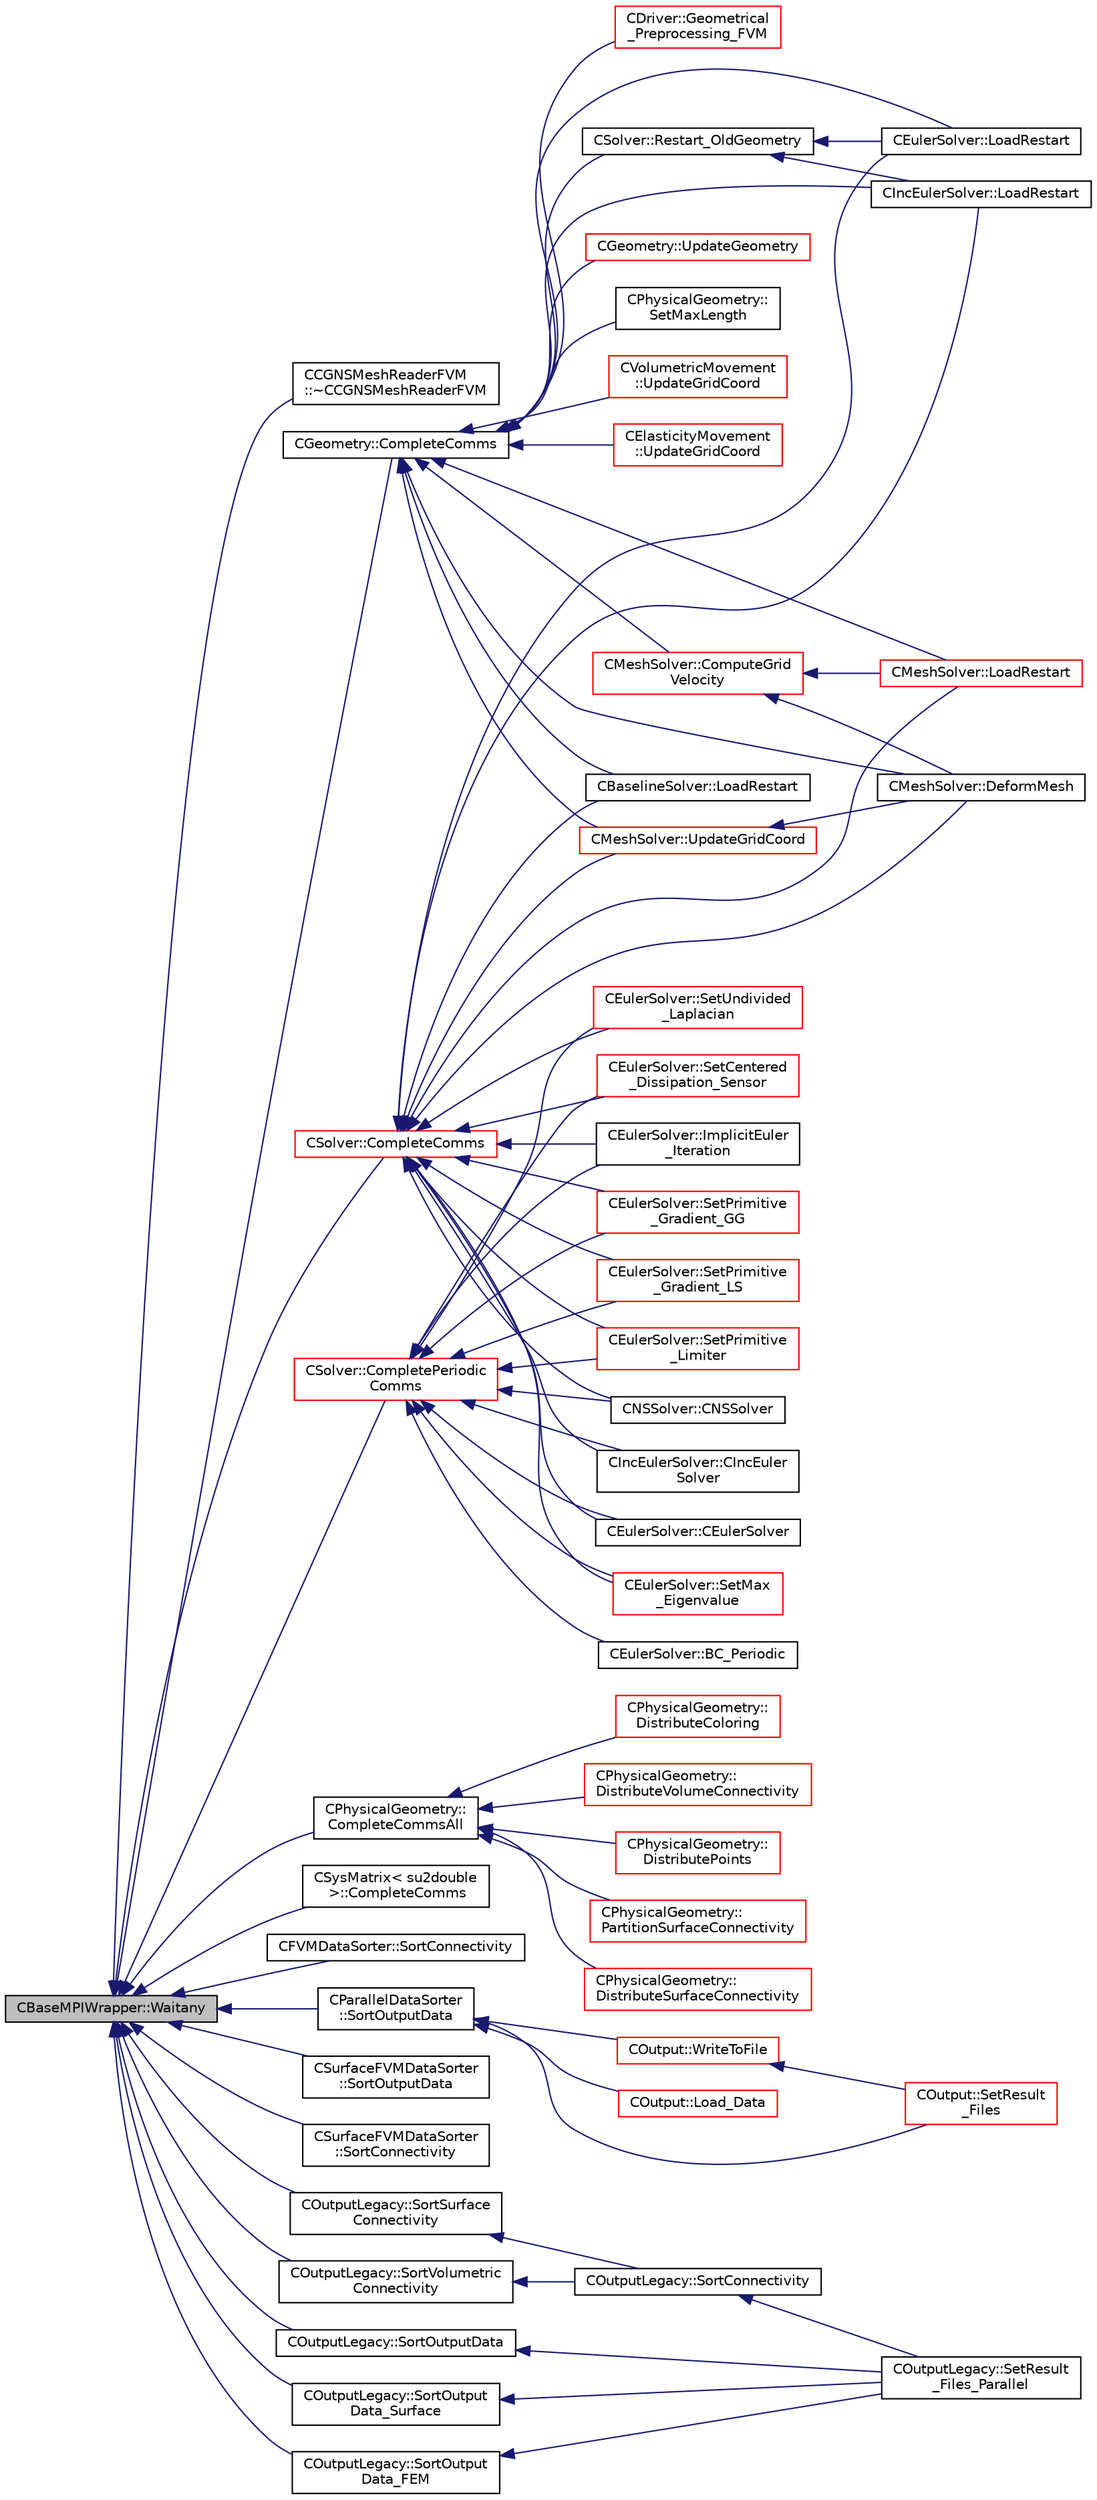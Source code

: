 digraph "CBaseMPIWrapper::Waitany"
{
  edge [fontname="Helvetica",fontsize="10",labelfontname="Helvetica",labelfontsize="10"];
  node [fontname="Helvetica",fontsize="10",shape=record];
  rankdir="LR";
  Node3080 [label="CBaseMPIWrapper::Waitany",height=0.2,width=0.4,color="black", fillcolor="grey75", style="filled", fontcolor="black"];
  Node3080 -> Node3081 [dir="back",color="midnightblue",fontsize="10",style="solid",fontname="Helvetica"];
  Node3081 [label="CCGNSMeshReaderFVM\l::~CCGNSMeshReaderFVM",height=0.2,width=0.4,color="black", fillcolor="white", style="filled",URL="$class_c_c_g_n_s_mesh_reader_f_v_m.html#ad13465cb3781f7d99c3f55289cd0ec1b",tooltip="Destructor of the CCGNSMeshReaderFVM class. "];
  Node3080 -> Node3082 [dir="back",color="midnightblue",fontsize="10",style="solid",fontname="Helvetica"];
  Node3082 [label="CGeometry::CompleteComms",height=0.2,width=0.4,color="black", fillcolor="white", style="filled",URL="$class_c_geometry.html#a18d2f0e3a00218eef232cd75029bc53e",tooltip="Routine to complete the set of non-blocking communications launched by InitiateComms() and unpacking ..."];
  Node3082 -> Node3083 [dir="back",color="midnightblue",fontsize="10",style="solid",fontname="Helvetica"];
  Node3083 [label="CGeometry::UpdateGeometry",height=0.2,width=0.4,color="red", fillcolor="white", style="filled",URL="$class_c_geometry.html#a19a4ef04ee51e37dc80cebf429e71a55",tooltip="Update the multi-grid structure and the wall-distance. "];
  Node3082 -> Node3095 [dir="back",color="midnightblue",fontsize="10",style="solid",fontname="Helvetica"];
  Node3095 [label="CPhysicalGeometry::\lSetMaxLength",height=0.2,width=0.4,color="black", fillcolor="white", style="filled",URL="$class_c_physical_geometry.html#a2b4568d0c08c7035c9ad4b07c4561b2c",tooltip="Set the maximum cell-center to cell-center distance for CVs. "];
  Node3082 -> Node3096 [dir="back",color="midnightblue",fontsize="10",style="solid",fontname="Helvetica"];
  Node3096 [label="CVolumetricMovement\l::UpdateGridCoord",height=0.2,width=0.4,color="red", fillcolor="white", style="filled",URL="$class_c_volumetric_movement.html#aad474762b9f95bb5c867fe33fdb4efba",tooltip="Update the value of the coordinates after the grid movement. "];
  Node3082 -> Node3119 [dir="back",color="midnightblue",fontsize="10",style="solid",fontname="Helvetica"];
  Node3119 [label="CElasticityMovement\l::UpdateGridCoord",height=0.2,width=0.4,color="red", fillcolor="white", style="filled",URL="$class_c_elasticity_movement.html#ae7d22e0f0d88bdc3be317d46f90c52d7",tooltip="Update the value of the coordinates after the grid movement. "];
  Node3082 -> Node3121 [dir="back",color="midnightblue",fontsize="10",style="solid",fontname="Helvetica"];
  Node3121 [label="CDriver::Geometrical\l_Preprocessing_FVM",height=0.2,width=0.4,color="red", fillcolor="white", style="filled",URL="$class_c_driver.html#a2007d2233a2d935a90140499ec4822a4",tooltip="Geometrical_Preprocessing_FVM. "];
  Node3082 -> Node3123 [dir="back",color="midnightblue",fontsize="10",style="solid",fontname="Helvetica"];
  Node3123 [label="CEulerSolver::LoadRestart",height=0.2,width=0.4,color="black", fillcolor="white", style="filled",URL="$class_c_euler_solver.html#a463d0854ec9cfb4a277794df9329ebae",tooltip="Load a solution from a restart file. "];
  Node3082 -> Node3124 [dir="back",color="midnightblue",fontsize="10",style="solid",fontname="Helvetica"];
  Node3124 [label="CIncEulerSolver::LoadRestart",height=0.2,width=0.4,color="black", fillcolor="white", style="filled",URL="$class_c_inc_euler_solver.html#aa4c572590c60bbc0f3db269eb55ea12f",tooltip="Load a solution from a restart file. "];
  Node3082 -> Node3125 [dir="back",color="midnightblue",fontsize="10",style="solid",fontname="Helvetica"];
  Node3125 [label="CSolver::Restart_OldGeometry",height=0.2,width=0.4,color="black", fillcolor="white", style="filled",URL="$class_c_solver.html#a5a2c57500290322ac02752f98fa1f163",tooltip="Load the geometries at the previous time states n and nM1. "];
  Node3125 -> Node3123 [dir="back",color="midnightblue",fontsize="10",style="solid",fontname="Helvetica"];
  Node3125 -> Node3124 [dir="back",color="midnightblue",fontsize="10",style="solid",fontname="Helvetica"];
  Node3082 -> Node3126 [dir="back",color="midnightblue",fontsize="10",style="solid",fontname="Helvetica"];
  Node3126 [label="CBaselineSolver::LoadRestart",height=0.2,width=0.4,color="black", fillcolor="white", style="filled",URL="$class_c_baseline_solver.html#acb5f7a5211dcf8ba4337e9b251024553",tooltip="Load a solution from a restart file. "];
  Node3082 -> Node3127 [dir="back",color="midnightblue",fontsize="10",style="solid",fontname="Helvetica"];
  Node3127 [label="CMeshSolver::DeformMesh",height=0.2,width=0.4,color="black", fillcolor="white", style="filled",URL="$class_c_mesh_solver.html#a9f95488da182ba844e5ea3cd0d613399",tooltip="Grid deformation using the linear elasticity equations. "];
  Node3082 -> Node3128 [dir="back",color="midnightblue",fontsize="10",style="solid",fontname="Helvetica"];
  Node3128 [label="CMeshSolver::UpdateGridCoord",height=0.2,width=0.4,color="red", fillcolor="white", style="filled",URL="$class_c_mesh_solver.html#a2bec69d4296fc697955ebfff9d899971",tooltip="Update the value of the coordinates after the grid movement. "];
  Node3128 -> Node3127 [dir="back",color="midnightblue",fontsize="10",style="solid",fontname="Helvetica"];
  Node3082 -> Node3130 [dir="back",color="midnightblue",fontsize="10",style="solid",fontname="Helvetica"];
  Node3130 [label="CMeshSolver::ComputeGrid\lVelocity",height=0.2,width=0.4,color="red", fillcolor="white", style="filled",URL="$class_c_mesh_solver.html#af8ed30c05a9adae36d8b41a88a53a448",tooltip="Compute the grid velocity form the displacements of the mesh. "];
  Node3130 -> Node3127 [dir="back",color="midnightblue",fontsize="10",style="solid",fontname="Helvetica"];
  Node3130 -> Node3131 [dir="back",color="midnightblue",fontsize="10",style="solid",fontname="Helvetica"];
  Node3131 [label="CMeshSolver::LoadRestart",height=0.2,width=0.4,color="red", fillcolor="white", style="filled",URL="$class_c_mesh_solver.html#a158c64de91317d7570e7192493fe0a19",tooltip="Load a solution from a restart file. "];
  Node3082 -> Node3131 [dir="back",color="midnightblue",fontsize="10",style="solid",fontname="Helvetica"];
  Node3080 -> Node3132 [dir="back",color="midnightblue",fontsize="10",style="solid",fontname="Helvetica"];
  Node3132 [label="CPhysicalGeometry::\lCompleteCommsAll",height=0.2,width=0.4,color="black", fillcolor="white", style="filled",URL="$class_c_physical_geometry.html#af4280607f8bcb8feaff6daba48a9e686",tooltip="Routine to complete the set of non-blocking communications launched with InitiateComms() with MPI_Wai..."];
  Node3132 -> Node3133 [dir="back",color="midnightblue",fontsize="10",style="solid",fontname="Helvetica"];
  Node3133 [label="CPhysicalGeometry::\lDistributeColoring",height=0.2,width=0.4,color="red", fillcolor="white", style="filled",URL="$class_c_physical_geometry.html#a62179e920f6a9f5e5f9e687ca41c4a63",tooltip="Distributes the coloring from ParMETIS so that each rank has complete information about the local gri..."];
  Node3132 -> Node3135 [dir="back",color="midnightblue",fontsize="10",style="solid",fontname="Helvetica"];
  Node3135 [label="CPhysicalGeometry::\lDistributeVolumeConnectivity",height=0.2,width=0.4,color="red", fillcolor="white", style="filled",URL="$class_c_physical_geometry.html#a6bfe516633384c6a52fc2ac0a570217f",tooltip="Distribute the connectivity for a single volume element type across all ranks based on a ParMETIS col..."];
  Node3132 -> Node3136 [dir="back",color="midnightblue",fontsize="10",style="solid",fontname="Helvetica"];
  Node3136 [label="CPhysicalGeometry::\lDistributePoints",height=0.2,width=0.4,color="red", fillcolor="white", style="filled",URL="$class_c_physical_geometry.html#a1657020a6334a6be8770a8d3b3fccbad",tooltip="Distribute the grid points, including ghost points, across all ranks based on a ParMETIS coloring..."];
  Node3132 -> Node3137 [dir="back",color="midnightblue",fontsize="10",style="solid",fontname="Helvetica"];
  Node3137 [label="CPhysicalGeometry::\lPartitionSurfaceConnectivity",height=0.2,width=0.4,color="red", fillcolor="white", style="filled",URL="$class_c_physical_geometry.html#abb92b4ce2bf3bf4448180558a1dee85a",tooltip="Partition the marker connectivity held on the master rank according to a linear partitioning. "];
  Node3132 -> Node3138 [dir="back",color="midnightblue",fontsize="10",style="solid",fontname="Helvetica"];
  Node3138 [label="CPhysicalGeometry::\lDistributeSurfaceConnectivity",height=0.2,width=0.4,color="red", fillcolor="white", style="filled",URL="$class_c_physical_geometry.html#ab129d8da80848e89b8e97e309f4c1bc0",tooltip="Distribute the connectivity for a single surface element type in all markers across all ranks based o..."];
  Node3080 -> Node3139 [dir="back",color="midnightblue",fontsize="10",style="solid",fontname="Helvetica"];
  Node3139 [label="CSysMatrix\< su2double\l \>::CompleteComms",height=0.2,width=0.4,color="black", fillcolor="white", style="filled",URL="$class_c_sys_matrix.html#a0d93fb3211183a67dff584635e9d8547",tooltip="Routine to complete the set of non-blocking communications launched by InitiateComms() and unpacking ..."];
  Node3080 -> Node3140 [dir="back",color="midnightblue",fontsize="10",style="solid",fontname="Helvetica"];
  Node3140 [label="CFVMDataSorter::SortConnectivity",height=0.2,width=0.4,color="black", fillcolor="white", style="filled",URL="$class_c_f_v_m_data_sorter.html#a0a1b263a6fddcf58bd0cff475f5db975",tooltip="Sort the connectivities (volume and surface) into data structures used for output file writing..."];
  Node3080 -> Node3141 [dir="back",color="midnightblue",fontsize="10",style="solid",fontname="Helvetica"];
  Node3141 [label="CParallelDataSorter\l::SortOutputData",height=0.2,width=0.4,color="black", fillcolor="white", style="filled",URL="$class_c_parallel_data_sorter.html#a44dd56ef2671d15e21eacf3fda758a83",tooltip="Sort the output data for each grid node into a linear partitioning across all processors. "];
  Node3141 -> Node3142 [dir="back",color="midnightblue",fontsize="10",style="solid",fontname="Helvetica"];
  Node3142 [label="COutput::Load_Data",height=0.2,width=0.4,color="red", fillcolor="white", style="filled",URL="$class_c_output.html#a0f77a2ee7a1c28591fd733bbe95951e7",tooltip="Load the data from the solvers into the data sorters and sort it for the linear partitioning. "];
  Node3141 -> Node3147 [dir="back",color="midnightblue",fontsize="10",style="solid",fontname="Helvetica"];
  Node3147 [label="COutput::WriteToFile",height=0.2,width=0.4,color="red", fillcolor="white", style="filled",URL="$class_c_output.html#af8fba1a012ec9464eb70e45d0bade78a",tooltip="Allocates the appropriate file writer based on the chosen format and writes sorted data to file..."];
  Node3147 -> Node3148 [dir="back",color="midnightblue",fontsize="10",style="solid",fontname="Helvetica"];
  Node3148 [label="COutput::SetResult\l_Files",height=0.2,width=0.4,color="red", fillcolor="white", style="filled",URL="$class_c_output.html#a8cae0e94e8769f55d5865df600acbc2f",tooltip="Loop through all requested output files and write the volume output data. "];
  Node3141 -> Node3148 [dir="back",color="midnightblue",fontsize="10",style="solid",fontname="Helvetica"];
  Node3080 -> Node3156 [dir="back",color="midnightblue",fontsize="10",style="solid",fontname="Helvetica"];
  Node3156 [label="CSurfaceFVMDataSorter\l::SortOutputData",height=0.2,width=0.4,color="black", fillcolor="white", style="filled",URL="$class_c_surface_f_v_m_data_sorter.html#a4b8538d5b9c3afd3633110881498405f",tooltip="Sort the output data for each grid node into a linear partitioning across all processors. "];
  Node3080 -> Node3157 [dir="back",color="midnightblue",fontsize="10",style="solid",fontname="Helvetica"];
  Node3157 [label="CSurfaceFVMDataSorter\l::SortConnectivity",height=0.2,width=0.4,color="black", fillcolor="white", style="filled",URL="$class_c_surface_f_v_m_data_sorter.html#ad3324697df87ddab2cc804157b844591",tooltip="Sort the connectivities (volume and surface) into data structures used for output file writing..."];
  Node3080 -> Node3158 [dir="back",color="midnightblue",fontsize="10",style="solid",fontname="Helvetica"];
  Node3158 [label="COutputLegacy::SortVolumetric\lConnectivity",height=0.2,width=0.4,color="black", fillcolor="white", style="filled",URL="$class_c_output_legacy.html#a6cdafc6802c64729cbf7c8ac73cfff12",tooltip="Sort the connectivity for a single volume element type into a linear partitioning across all processo..."];
  Node3158 -> Node3159 [dir="back",color="midnightblue",fontsize="10",style="solid",fontname="Helvetica"];
  Node3159 [label="COutputLegacy::SortConnectivity",height=0.2,width=0.4,color="black", fillcolor="white", style="filled",URL="$class_c_output_legacy.html#af4fb758e9fa66d19847d369f45fa888c",tooltip="Sort the connectivities (volume and surface) into data structures used for output file writing..."];
  Node3159 -> Node3160 [dir="back",color="midnightblue",fontsize="10",style="solid",fontname="Helvetica"];
  Node3160 [label="COutputLegacy::SetResult\l_Files_Parallel",height=0.2,width=0.4,color="black", fillcolor="white", style="filled",URL="$class_c_output_legacy.html#a9e7832982d8237df4df455b027fd203b",tooltip="Writes and organizes the all the output files, except the history one, for parallel computations..."];
  Node3080 -> Node3161 [dir="back",color="midnightblue",fontsize="10",style="solid",fontname="Helvetica"];
  Node3161 [label="COutputLegacy::SortSurface\lConnectivity",height=0.2,width=0.4,color="black", fillcolor="white", style="filled",URL="$class_c_output_legacy.html#aec9ba1efa4f3a3eb8be0be04f5ca5a60",tooltip="Sort the connectivity for a single surface element type into a linear partitioning across all process..."];
  Node3161 -> Node3159 [dir="back",color="midnightblue",fontsize="10",style="solid",fontname="Helvetica"];
  Node3080 -> Node3162 [dir="back",color="midnightblue",fontsize="10",style="solid",fontname="Helvetica"];
  Node3162 [label="COutputLegacy::SortOutputData",height=0.2,width=0.4,color="black", fillcolor="white", style="filled",URL="$class_c_output_legacy.html#a8b91f6a8dd305c437fd71cf4b5c5a78c",tooltip="Sort the output data for each grid node into a linear partitioning across all processors. "];
  Node3162 -> Node3160 [dir="back",color="midnightblue",fontsize="10",style="solid",fontname="Helvetica"];
  Node3080 -> Node3163 [dir="back",color="midnightblue",fontsize="10",style="solid",fontname="Helvetica"];
  Node3163 [label="COutputLegacy::SortOutput\lData_Surface",height=0.2,width=0.4,color="black", fillcolor="white", style="filled",URL="$class_c_output_legacy.html#a5c23eeb86aa98254ef9e083a967dd9d3",tooltip="Sort the surface output data for each grid node into a linear partitioning across all processors..."];
  Node3163 -> Node3160 [dir="back",color="midnightblue",fontsize="10",style="solid",fontname="Helvetica"];
  Node3080 -> Node3164 [dir="back",color="midnightblue",fontsize="10",style="solid",fontname="Helvetica"];
  Node3164 [label="COutputLegacy::SortOutput\lData_FEM",height=0.2,width=0.4,color="black", fillcolor="white", style="filled",URL="$class_c_output_legacy.html#ae7161dbd0f6cbf69532938ad7072af9e",tooltip="Sort the output data for each grid node into a linear partitioning across all processors (DG-FEM solv..."];
  Node3164 -> Node3160 [dir="back",color="midnightblue",fontsize="10",style="solid",fontname="Helvetica"];
  Node3080 -> Node3165 [dir="back",color="midnightblue",fontsize="10",style="solid",fontname="Helvetica"];
  Node3165 [label="CSolver::CompletePeriodic\lComms",height=0.2,width=0.4,color="red", fillcolor="white", style="filled",URL="$class_c_solver.html#a7e77df2076057995213de49d4ca2e7c7",tooltip="Routine to complete the set of non-blocking periodic communications launched by InitiatePeriodicComms..."];
  Node3165 -> Node3166 [dir="back",color="midnightblue",fontsize="10",style="solid",fontname="Helvetica"];
  Node3166 [label="CEulerSolver::CEulerSolver",height=0.2,width=0.4,color="black", fillcolor="white", style="filled",URL="$class_c_euler_solver.html#ae1e74218b4e943111b100d7ddcbd4db9"];
  Node3165 -> Node3167 [dir="back",color="midnightblue",fontsize="10",style="solid",fontname="Helvetica"];
  Node3167 [label="CEulerSolver::SetMax\l_Eigenvalue",height=0.2,width=0.4,color="red", fillcolor="white", style="filled",URL="$class_c_euler_solver.html#a76f7fdf349ae41c6f0cf4df82b571fb1",tooltip="Compute the max eigenvalue. "];
  Node3165 -> Node3170 [dir="back",color="midnightblue",fontsize="10",style="solid",fontname="Helvetica"];
  Node3170 [label="CEulerSolver::SetUndivided\l_Laplacian",height=0.2,width=0.4,color="red", fillcolor="white", style="filled",URL="$class_c_euler_solver.html#adc7c82a25b8be22b16b5452c1992744f",tooltip="Compute the undivided laplacian for the solution, except the energy equation. "];
  Node3165 -> Node3171 [dir="back",color="midnightblue",fontsize="10",style="solid",fontname="Helvetica"];
  Node3171 [label="CEulerSolver::SetCentered\l_Dissipation_Sensor",height=0.2,width=0.4,color="red", fillcolor="white", style="filled",URL="$class_c_euler_solver.html#a2f4e3619ae65c63cbda1ef2098441ab4",tooltip="Compute a pressure sensor switch. "];
  Node3165 -> Node3172 [dir="back",color="midnightblue",fontsize="10",style="solid",fontname="Helvetica"];
  Node3172 [label="CEulerSolver::ImplicitEuler\l_Iteration",height=0.2,width=0.4,color="black", fillcolor="white", style="filled",URL="$class_c_euler_solver.html#a4e8277fc44dc97c8d73fbe3347204372",tooltip="Update the solution using an implicit Euler scheme. "];
  Node3165 -> Node3173 [dir="back",color="midnightblue",fontsize="10",style="solid",fontname="Helvetica"];
  Node3173 [label="CEulerSolver::SetPrimitive\l_Gradient_GG",height=0.2,width=0.4,color="red", fillcolor="white", style="filled",URL="$class_c_euler_solver.html#a74fb3b502b83371fcf0728ec546e039b",tooltip="Compute the gradient of the primitive variables using Green-Gauss method, and stores the result in th..."];
  Node3165 -> Node3174 [dir="back",color="midnightblue",fontsize="10",style="solid",fontname="Helvetica"];
  Node3174 [label="CEulerSolver::SetPrimitive\l_Gradient_LS",height=0.2,width=0.4,color="red", fillcolor="white", style="filled",URL="$class_c_euler_solver.html#a734d5bd064215fb722477f39993155d4",tooltip="Compute the gradient of the primitive variables using a Least-Squares method, and stores the result i..."];
  Node3165 -> Node3175 [dir="back",color="midnightblue",fontsize="10",style="solid",fontname="Helvetica"];
  Node3175 [label="CEulerSolver::SetPrimitive\l_Limiter",height=0.2,width=0.4,color="red", fillcolor="white", style="filled",URL="$class_c_euler_solver.html#a43004a7f0fad7a6d1f435144710bf13e",tooltip="Compute the limiter of the primitive variables. "];
  Node3165 -> Node3176 [dir="back",color="midnightblue",fontsize="10",style="solid",fontname="Helvetica"];
  Node3176 [label="CEulerSolver::BC_Periodic",height=0.2,width=0.4,color="black", fillcolor="white", style="filled",URL="$class_c_euler_solver.html#a9bd458698ede3dffd1b4d1f974f39b03",tooltip="Impose a periodic boundary condition by summing contributions from the complete control volume..."];
  Node3165 -> Node3177 [dir="back",color="midnightblue",fontsize="10",style="solid",fontname="Helvetica"];
  Node3177 [label="CNSSolver::CNSSolver",height=0.2,width=0.4,color="black", fillcolor="white", style="filled",URL="$class_c_n_s_solver.html#a2a8ad49c42b4546696e631cf44b7788b"];
  Node3165 -> Node3178 [dir="back",color="midnightblue",fontsize="10",style="solid",fontname="Helvetica"];
  Node3178 [label="CIncEulerSolver::CIncEuler\lSolver",height=0.2,width=0.4,color="black", fillcolor="white", style="filled",URL="$class_c_inc_euler_solver.html#a91f644b8f9a00215bac5bcd31dfc06d8"];
  Node3080 -> Node3203 [dir="back",color="midnightblue",fontsize="10",style="solid",fontname="Helvetica"];
  Node3203 [label="CSolver::CompleteComms",height=0.2,width=0.4,color="red", fillcolor="white", style="filled",URL="$class_c_solver.html#a8d3046ad54e177f0705a2bff99c1cf16",tooltip="Routine to complete the set of non-blocking communications launched by InitiateComms() and unpacking ..."];
  Node3203 -> Node3166 [dir="back",color="midnightblue",fontsize="10",style="solid",fontname="Helvetica"];
  Node3203 -> Node3167 [dir="back",color="midnightblue",fontsize="10",style="solid",fontname="Helvetica"];
  Node3203 -> Node3170 [dir="back",color="midnightblue",fontsize="10",style="solid",fontname="Helvetica"];
  Node3203 -> Node3171 [dir="back",color="midnightblue",fontsize="10",style="solid",fontname="Helvetica"];
  Node3203 -> Node3172 [dir="back",color="midnightblue",fontsize="10",style="solid",fontname="Helvetica"];
  Node3203 -> Node3173 [dir="back",color="midnightblue",fontsize="10",style="solid",fontname="Helvetica"];
  Node3203 -> Node3174 [dir="back",color="midnightblue",fontsize="10",style="solid",fontname="Helvetica"];
  Node3203 -> Node3175 [dir="back",color="midnightblue",fontsize="10",style="solid",fontname="Helvetica"];
  Node3203 -> Node3123 [dir="back",color="midnightblue",fontsize="10",style="solid",fontname="Helvetica"];
  Node3203 -> Node3177 [dir="back",color="midnightblue",fontsize="10",style="solid",fontname="Helvetica"];
  Node3203 -> Node3178 [dir="back",color="midnightblue",fontsize="10",style="solid",fontname="Helvetica"];
  Node3203 -> Node3124 [dir="back",color="midnightblue",fontsize="10",style="solid",fontname="Helvetica"];
  Node3203 -> Node3126 [dir="back",color="midnightblue",fontsize="10",style="solid",fontname="Helvetica"];
  Node3203 -> Node3127 [dir="back",color="midnightblue",fontsize="10",style="solid",fontname="Helvetica"];
  Node3203 -> Node3128 [dir="back",color="midnightblue",fontsize="10",style="solid",fontname="Helvetica"];
  Node3203 -> Node3131 [dir="back",color="midnightblue",fontsize="10",style="solid",fontname="Helvetica"];
}
